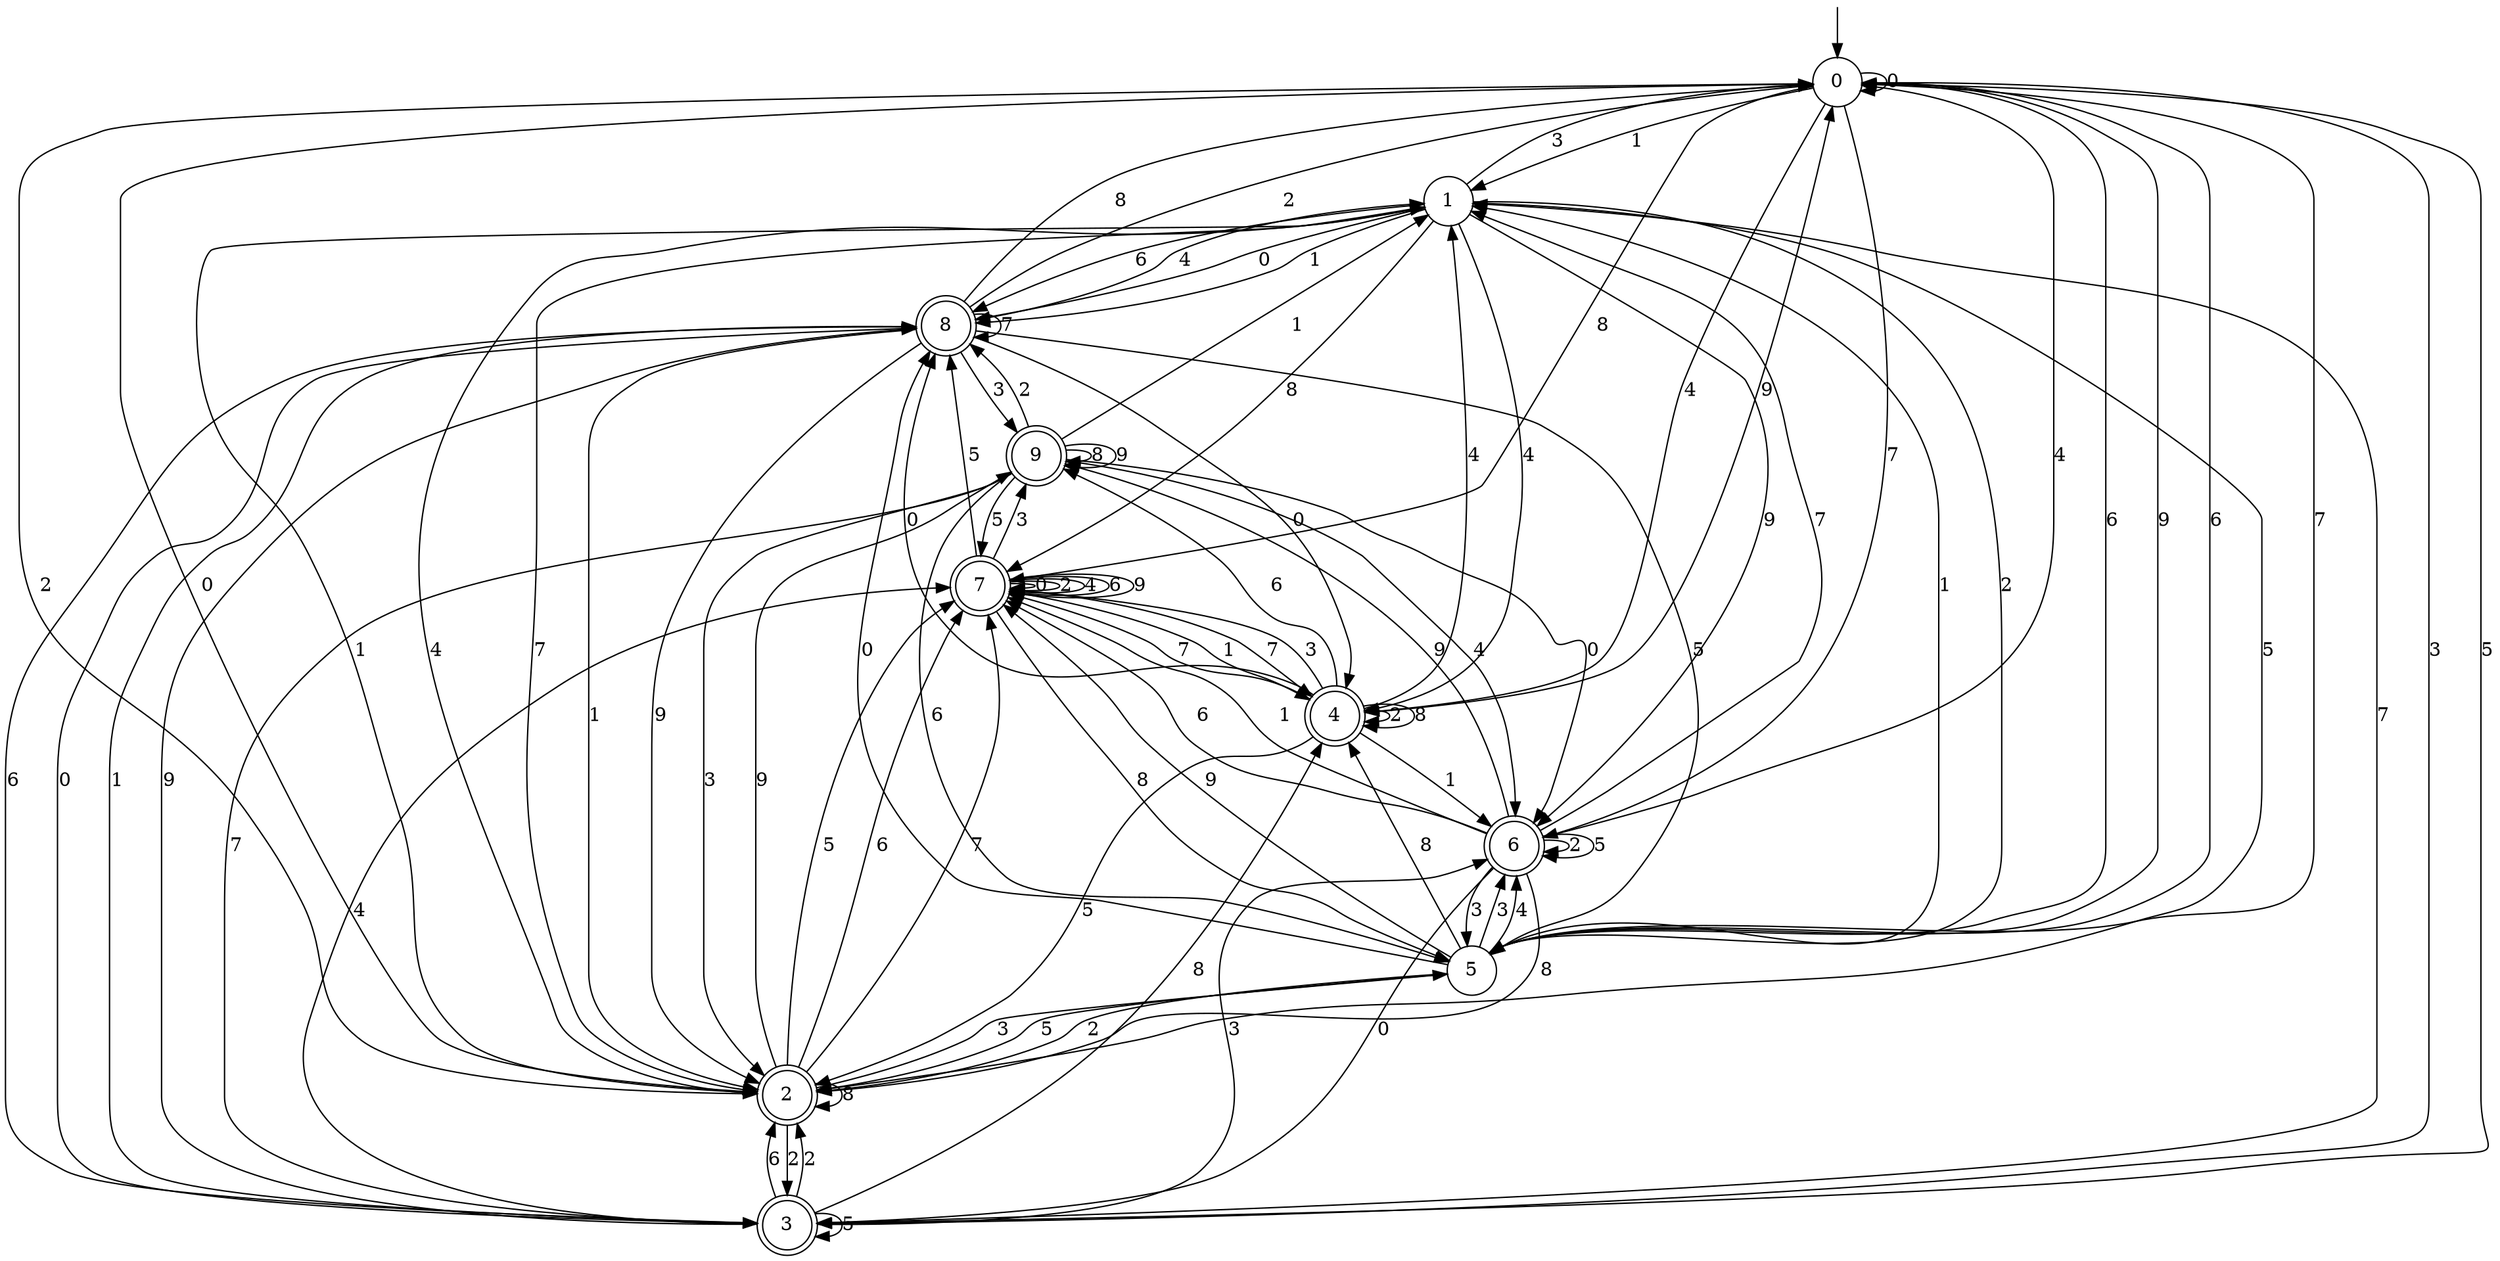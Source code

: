 digraph g {

	s0 [shape="circle" label="0"];
	s1 [shape="circle" label="1"];
	s2 [shape="doublecircle" label="2"];
	s3 [shape="doublecircle" label="3"];
	s4 [shape="doublecircle" label="4"];
	s5 [shape="circle" label="5"];
	s6 [shape="doublecircle" label="6"];
	s7 [shape="doublecircle" label="7"];
	s8 [shape="doublecircle" label="8"];
	s9 [shape="doublecircle" label="9"];
	s0 -> s0 [label="0"];
	s0 -> s1 [label="1"];
	s0 -> s2 [label="2"];
	s0 -> s3 [label="3"];
	s0 -> s4 [label="4"];
	s0 -> s3 [label="5"];
	s0 -> s5 [label="6"];
	s0 -> s6 [label="7"];
	s0 -> s7 [label="8"];
	s0 -> s5 [label="9"];
	s1 -> s8 [label="0"];
	s1 -> s8 [label="1"];
	s1 -> s5 [label="2"];
	s1 -> s0 [label="3"];
	s1 -> s4 [label="4"];
	s1 -> s2 [label="5"];
	s1 -> s8 [label="6"];
	s1 -> s2 [label="7"];
	s1 -> s7 [label="8"];
	s1 -> s6 [label="9"];
	s2 -> s0 [label="0"];
	s2 -> s1 [label="1"];
	s2 -> s3 [label="2"];
	s2 -> s5 [label="3"];
	s2 -> s1 [label="4"];
	s2 -> s7 [label="5"];
	s2 -> s7 [label="6"];
	s2 -> s7 [label="7"];
	s2 -> s2 [label="8"];
	s2 -> s9 [label="9"];
	s3 -> s8 [label="0"];
	s3 -> s8 [label="1"];
	s3 -> s2 [label="2"];
	s3 -> s6 [label="3"];
	s3 -> s7 [label="4"];
	s3 -> s3 [label="5"];
	s3 -> s2 [label="6"];
	s3 -> s1 [label="7"];
	s3 -> s4 [label="8"];
	s3 -> s8 [label="9"];
	s4 -> s8 [label="0"];
	s4 -> s6 [label="1"];
	s4 -> s4 [label="2"];
	s4 -> s7 [label="3"];
	s4 -> s1 [label="4"];
	s4 -> s2 [label="5"];
	s4 -> s9 [label="6"];
	s4 -> s7 [label="7"];
	s4 -> s4 [label="8"];
	s4 -> s0 [label="9"];
	s5 -> s8 [label="0"];
	s5 -> s1 [label="1"];
	s5 -> s2 [label="2"];
	s5 -> s6 [label="3"];
	s5 -> s6 [label="4"];
	s5 -> s2 [label="5"];
	s5 -> s0 [label="6"];
	s5 -> s0 [label="7"];
	s5 -> s4 [label="8"];
	s5 -> s7 [label="9"];
	s6 -> s3 [label="0"];
	s6 -> s7 [label="1"];
	s6 -> s6 [label="2"];
	s6 -> s5 [label="3"];
	s6 -> s0 [label="4"];
	s6 -> s6 [label="5"];
	s6 -> s7 [label="6"];
	s6 -> s1 [label="7"];
	s6 -> s2 [label="8"];
	s6 -> s9 [label="9"];
	s7 -> s7 [label="0"];
	s7 -> s4 [label="1"];
	s7 -> s7 [label="2"];
	s7 -> s9 [label="3"];
	s7 -> s7 [label="4"];
	s7 -> s8 [label="5"];
	s7 -> s7 [label="6"];
	s7 -> s4 [label="7"];
	s7 -> s5 [label="8"];
	s7 -> s7 [label="9"];
	s8 -> s4 [label="0"];
	s8 -> s2 [label="1"];
	s8 -> s0 [label="2"];
	s8 -> s9 [label="3"];
	s8 -> s1 [label="4"];
	s8 -> s5 [label="5"];
	s8 -> s3 [label="6"];
	s8 -> s8 [label="7"];
	s8 -> s0 [label="8"];
	s8 -> s2 [label="9"];
	s9 -> s6 [label="0"];
	s9 -> s1 [label="1"];
	s9 -> s8 [label="2"];
	s9 -> s2 [label="3"];
	s9 -> s6 [label="4"];
	s9 -> s7 [label="5"];
	s9 -> s5 [label="6"];
	s9 -> s3 [label="7"];
	s9 -> s9 [label="8"];
	s9 -> s9 [label="9"];

__start0 [label="" shape="none" width="0" height="0"];
__start0 -> s0;

}
